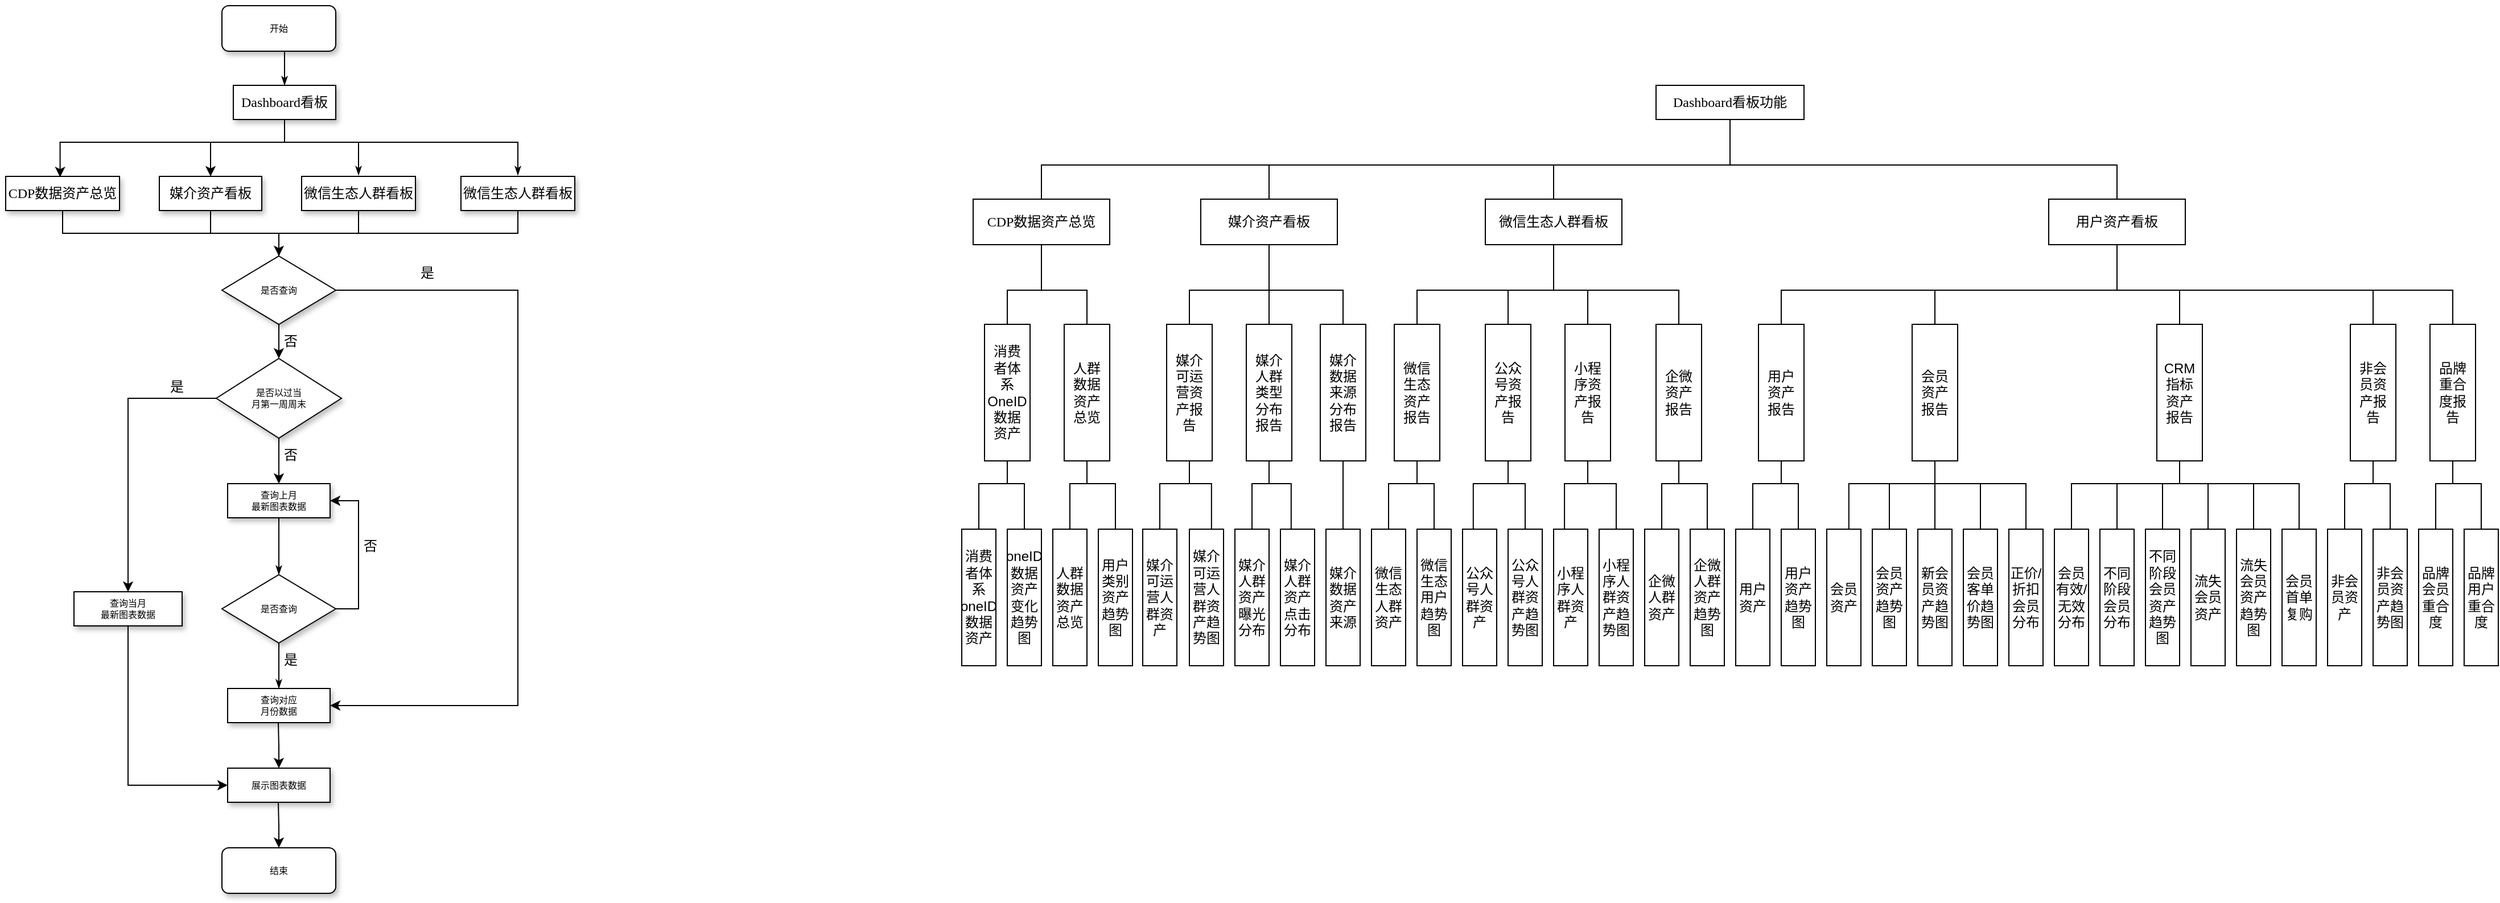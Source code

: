<mxfile version="20.5.2" type="github">
  <diagram name="Page-1" id="edf60f1a-56cd-e834-aa8a-f176f3a09ee4">
    <mxGraphModel dx="679" dy="352" grid="1" gridSize="10" guides="1" tooltips="1" connect="1" arrows="1" fold="1" page="1" pageScale="1" pageWidth="1100" pageHeight="850" background="none" math="0" shadow="0">
      <root>
        <mxCell id="0" />
        <mxCell id="1" parent="0" />
        <mxCell id="60e70716793133e9-31" style="edgeStyle=orthogonalEdgeStyle;rounded=0;html=1;labelBackgroundColor=none;startSize=5;endArrow=classicThin;endFill=1;endSize=5;jettySize=auto;orthogonalLoop=1;strokeWidth=1;fontFamily=Verdana;fontSize=8;exitX=0.5;exitY=1;exitDx=0;exitDy=0;startArrow=none;" parent="1" source="OoWEpa3Trh9tH26HNslA-6" target="60e70716793133e9-5" edge="1">
          <mxGeometry relative="1" as="geometry">
            <mxPoint x="460" y="180" as="sourcePoint" />
          </mxGeometry>
        </mxCell>
        <mxCell id="60e70716793133e9-4" value="&lt;font style=&quot;font-family: Helvetica; font-size: 12px;&quot;&gt;&lt;span style=&quot;font-family: Calibri; text-align: justify; background-color: initial;&quot;&gt;D&lt;/span&gt;&lt;span style=&quot;text-align: justify; background-color: initial; font-family: 宋体;&quot;&gt;&lt;font face=&quot;Calibri&quot;&gt;ash&lt;/font&gt;&lt;/span&gt;&lt;span style=&quot;font-family: Calibri; text-align: justify; background-color: initial;&quot;&gt;board&lt;/span&gt;&lt;/font&gt;&lt;span style=&quot;font-size: 12px; background-color: initial; font-family: Calibri; text-align: justify;&quot;&gt;看板&lt;/span&gt;" style="rounded=0;whiteSpace=wrap;html=1;shadow=1;labelBackgroundColor=none;strokeWidth=1;fontFamily=Verdana;fontSize=8;align=center;" parent="1" vertex="1">
          <mxGeometry x="510" y="90" width="90" height="30" as="geometry" />
        </mxCell>
        <mxCell id="60e70716793133e9-5" value="是否查询" style="rhombus;whiteSpace=wrap;html=1;rounded=0;shadow=1;labelBackgroundColor=none;strokeWidth=1;fontFamily=Verdana;fontSize=8;align=center;" parent="1" vertex="1">
          <mxGeometry x="500" y="240" width="100" height="60" as="geometry" />
        </mxCell>
        <mxCell id="60e70716793133e9-38" style="edgeStyle=orthogonalEdgeStyle;rounded=0;html=1;labelBackgroundColor=none;startSize=5;endArrow=classicThin;endFill=1;endSize=5;jettySize=auto;orthogonalLoop=1;strokeWidth=1;fontFamily=Verdana;fontSize=8" parent="1" edge="1">
          <mxGeometry relative="1" as="geometry">
            <mxPoint x="550" y="470" as="sourcePoint" />
            <mxPoint x="550" y="520" as="targetPoint" />
          </mxGeometry>
        </mxCell>
        <mxCell id="60e70716793133e9-41" style="edgeStyle=orthogonalEdgeStyle;rounded=0;html=1;labelBackgroundColor=none;startSize=5;endArrow=classicThin;endFill=1;endSize=5;jettySize=auto;orthogonalLoop=1;strokeWidth=1;fontFamily=Verdana;fontSize=8" parent="1" target="60e70716793133e9-13" edge="1">
          <mxGeometry relative="1" as="geometry">
            <mxPoint x="550" y="560" as="sourcePoint" />
            <Array as="points">
              <mxPoint x="550" y="550" />
            </Array>
          </mxGeometry>
        </mxCell>
        <mxCell id="60e70716793133e9-12" value="查询当月&lt;br&gt;最新图表数据" style="whiteSpace=wrap;html=1;rounded=0;shadow=1;labelBackgroundColor=none;strokeWidth=1;fontFamily=Verdana;fontSize=8;align=center;spacing=6;" parent="1" vertex="1">
          <mxGeometry x="370" y="535" width="95" height="30" as="geometry" />
        </mxCell>
        <mxCell id="60e70716793133e9-13" value="查询对应&lt;br&gt;月份数据" style="whiteSpace=wrap;html=1;rounded=0;shadow=1;labelBackgroundColor=none;strokeWidth=1;fontFamily=Verdana;fontSize=8;align=center;" parent="1" vertex="1">
          <mxGeometry x="505" y="620" width="90" height="30" as="geometry" />
        </mxCell>
        <mxCell id="60e70716793133e9-51" value="Yes" style="edgeStyle=orthogonalEdgeStyle;rounded=0;html=1;labelBackgroundColor=none;startSize=5;endArrow=classicThin;endFill=1;endSize=5;jettySize=auto;orthogonalLoop=1;strokeWidth=1;fontFamily=Verdana;fontSize=8" parent="1" edge="1">
          <mxGeometry x="-0.692" y="-20" relative="1" as="geometry">
            <Array as="points">
              <mxPoint x="260" y="1070.0" />
              <mxPoint x="260" y="870" />
            </Array>
            <mxPoint as="offset" />
            <mxPoint x="290" y="870" as="targetPoint" />
          </mxGeometry>
        </mxCell>
        <mxCell id="OoWEpa3Trh9tH26HNslA-2" value="开始" style="rounded=1;whiteSpace=wrap;html=1;shadow=1;labelBackgroundColor=none;strokeWidth=1;fontFamily=Verdana;fontSize=8;align=center;" parent="1" vertex="1">
          <mxGeometry x="500" y="20" width="100" height="40" as="geometry" />
        </mxCell>
        <mxCell id="OoWEpa3Trh9tH26HNslA-3" style="edgeStyle=orthogonalEdgeStyle;rounded=0;html=1;labelBackgroundColor=none;startSize=5;endArrow=classicThin;endFill=1;endSize=5;jettySize=auto;orthogonalLoop=1;strokeWidth=1;fontFamily=Verdana;fontSize=8;exitX=0.5;exitY=1;exitDx=0;exitDy=0;entryX=0.5;entryY=0;entryDx=0;entryDy=0;" parent="1" target="60e70716793133e9-4" edge="1">
          <mxGeometry relative="1" as="geometry">
            <mxPoint x="549.5" y="60" as="sourcePoint" />
            <mxPoint x="549.5" y="90" as="targetPoint" />
          </mxGeometry>
        </mxCell>
        <mxCell id="OoWEpa3Trh9tH26HNslA-5" value="&lt;span style=&quot;font-family: Calibri; font-size: 12px; text-align: justify;&quot;&gt;CDP数据资产总览&lt;/span&gt;" style="rounded=0;whiteSpace=wrap;html=1;shadow=1;labelBackgroundColor=none;strokeWidth=1;fontFamily=Verdana;fontSize=8;align=center;" parent="1" vertex="1">
          <mxGeometry x="310" y="170" width="100" height="30" as="geometry" />
        </mxCell>
        <mxCell id="OoWEpa3Trh9tH26HNslA-7" value="&lt;span style=&quot;font-family: Calibri; font-size: 12px; text-align: justify;&quot;&gt;微信生态人群看板&lt;/span&gt;" style="rounded=0;whiteSpace=wrap;html=1;shadow=1;labelBackgroundColor=none;strokeWidth=1;fontFamily=Verdana;fontSize=8;align=center;" parent="1" vertex="1">
          <mxGeometry x="570" y="170" width="100" height="30" as="geometry" />
        </mxCell>
        <mxCell id="OoWEpa3Trh9tH26HNslA-9" style="edgeStyle=elbowEdgeStyle;rounded=0;html=1;labelBackgroundColor=none;startSize=5;endArrow=classicThin;endFill=1;endSize=5;jettySize=auto;orthogonalLoop=1;strokeWidth=1;fontFamily=Verdana;fontSize=8;exitX=0.5;exitY=1;exitDx=0;exitDy=0;startArrow=none;entryX=0.5;entryY=0;entryDx=0;entryDy=0;elbow=vertical;" parent="1" target="60e70716793133e9-5" edge="1" source="OoWEpa3Trh9tH26HNslA-5">
          <mxGeometry relative="1" as="geometry">
            <mxPoint x="424.5" y="200" as="sourcePoint" />
            <mxPoint x="424.5" y="220" as="targetPoint" />
          </mxGeometry>
        </mxCell>
        <mxCell id="OoWEpa3Trh9tH26HNslA-11" style="edgeStyle=elbowEdgeStyle;rounded=0;html=1;labelBackgroundColor=none;startSize=5;endArrow=classicThin;endFill=1;endSize=5;jettySize=auto;orthogonalLoop=1;strokeWidth=1;fontFamily=Verdana;fontSize=8;exitX=0.5;exitY=1;exitDx=0;exitDy=0;startArrow=none;elbow=vertical;" parent="1" edge="1" source="OoWEpa3Trh9tH26HNslA-7">
          <mxGeometry relative="1" as="geometry">
            <mxPoint x="677.25" y="200" as="sourcePoint" />
            <mxPoint x="550" y="240" as="targetPoint" />
          </mxGeometry>
        </mxCell>
        <mxCell id="OoWEpa3Trh9tH26HNslA-12" value="" style="edgeStyle=orthogonalEdgeStyle;rounded=0;html=1;labelBackgroundColor=none;startSize=5;endArrow=none;endFill=1;endSize=5;jettySize=auto;orthogonalLoop=1;strokeWidth=1;fontFamily=Verdana;fontSize=8;exitX=0.5;exitY=1;exitDx=0;exitDy=0;startArrow=none;" parent="1" source="OoWEpa3Trh9tH26HNslA-6" edge="1">
          <mxGeometry relative="1" as="geometry">
            <mxPoint x="500" y="160" as="sourcePoint" />
            <mxPoint x="500" y="180" as="targetPoint" />
          </mxGeometry>
        </mxCell>
        <mxCell id="OoWEpa3Trh9tH26HNslA-6" value="&lt;span style=&quot;font-family: Calibri; font-size: 12px; text-align: justify;&quot;&gt;媒介资产看板&lt;/span&gt;" style="rounded=0;whiteSpace=wrap;html=1;shadow=1;labelBackgroundColor=none;strokeWidth=1;fontFamily=Verdana;fontSize=8;align=center;" parent="1" vertex="1">
          <mxGeometry x="445" y="170" width="90" height="30" as="geometry" />
        </mxCell>
        <mxCell id="OoWEpa3Trh9tH26HNslA-14" value="" style="edgeStyle=elbowEdgeStyle;rounded=0;html=1;labelBackgroundColor=none;startSize=5;endArrow=classicThin;endFill=1;endSize=5;jettySize=auto;orthogonalLoop=1;strokeWidth=1;fontFamily=Verdana;fontSize=8;exitX=0.5;exitY=1;exitDx=0;exitDy=0;elbow=vertical;" parent="1" source="60e70716793133e9-4" edge="1">
          <mxGeometry x="-0.667" y="10" relative="1" as="geometry">
            <mxPoint as="offset" />
            <mxPoint x="560" y="169" as="sourcePoint" />
            <mxPoint x="620" y="169" as="targetPoint" />
            <Array as="points">
              <mxPoint x="570" y="140" />
            </Array>
          </mxGeometry>
        </mxCell>
        <mxCell id="OoWEpa3Trh9tH26HNslA-18" value="否" style="text;html=1;align=center;verticalAlign=middle;resizable=0;points=[];autosize=1;strokeColor=none;fillColor=none;" parent="1" vertex="1">
          <mxGeometry x="540" y="300" width="40" height="30" as="geometry" />
        </mxCell>
        <mxCell id="OoWEpa3Trh9tH26HNslA-19" value="是否查询" style="rhombus;whiteSpace=wrap;html=1;rounded=0;shadow=1;labelBackgroundColor=none;strokeWidth=1;fontFamily=Verdana;fontSize=8;align=center;" parent="1" vertex="1">
          <mxGeometry x="500" y="520" width="100" height="60" as="geometry" />
        </mxCell>
        <mxCell id="OoWEpa3Trh9tH26HNslA-26" value="" style="edgeStyle=orthogonalEdgeStyle;rounded=0;orthogonalLoop=1;jettySize=auto;html=1;entryX=0.5;entryY=0;entryDx=0;entryDy=0;" parent="1" source="OoWEpa3Trh9tH26HNslA-24" target="CmyRqw-2zFbsB-W_aQww-112" edge="1">
          <mxGeometry relative="1" as="geometry">
            <mxPoint x="550" y="430" as="targetPoint" />
          </mxGeometry>
        </mxCell>
        <mxCell id="OoWEpa3Trh9tH26HNslA-24" value="是否以过当&lt;br&gt;月第一周周末" style="rhombus;whiteSpace=wrap;html=1;rounded=0;shadow=1;labelBackgroundColor=none;strokeWidth=1;fontFamily=Verdana;fontSize=8;align=center;" parent="1" vertex="1">
          <mxGeometry x="495" y="330" width="110" height="70" as="geometry" />
        </mxCell>
        <mxCell id="OoWEpa3Trh9tH26HNslA-28" value="" style="endArrow=classic;html=1;rounded=0;edgeStyle=elbowEdgeStyle;elbow=horizontal;exitX=0.5;exitY=1;exitDx=0;exitDy=0;entryX=0.5;entryY=0;entryDx=0;entryDy=0;" parent="1" source="60e70716793133e9-5" target="OoWEpa3Trh9tH26HNslA-24" edge="1">
          <mxGeometry width="50" height="50" relative="1" as="geometry">
            <mxPoint x="750" y="470" as="sourcePoint" />
            <mxPoint x="800" y="330" as="targetPoint" />
            <Array as="points">
              <mxPoint x="550" y="330" />
            </Array>
          </mxGeometry>
        </mxCell>
        <mxCell id="OoWEpa3Trh9tH26HNslA-29" value="否" style="text;html=1;align=center;verticalAlign=middle;resizable=0;points=[];autosize=1;strokeColor=none;fillColor=none;" parent="1" vertex="1">
          <mxGeometry x="540" y="400" width="40" height="30" as="geometry" />
        </mxCell>
        <mxCell id="OoWEpa3Trh9tH26HNslA-30" value="" style="edgeStyle=elbowEdgeStyle;rounded=0;orthogonalLoop=1;jettySize=auto;html=1;exitX=0;exitY=0.5;exitDx=0;exitDy=0;entryX=0.5;entryY=0;entryDx=0;entryDy=0;elbow=vertical;" parent="1" target="60e70716793133e9-12" edge="1" source="OoWEpa3Trh9tH26HNslA-24">
          <mxGeometry relative="1" as="geometry">
            <mxPoint x="500" y="359.5" as="sourcePoint" />
            <mxPoint x="440" y="359.5" as="targetPoint" />
            <Array as="points">
              <mxPoint x="460" y="365" />
            </Array>
          </mxGeometry>
        </mxCell>
        <mxCell id="OoWEpa3Trh9tH26HNslA-31" value="是" style="text;html=1;align=center;verticalAlign=middle;resizable=0;points=[];autosize=1;strokeColor=none;fillColor=none;" parent="1" vertex="1">
          <mxGeometry x="660" y="240" width="40" height="30" as="geometry" />
        </mxCell>
        <mxCell id="OoWEpa3Trh9tH26HNslA-32" value="是" style="text;html=1;align=center;verticalAlign=middle;resizable=0;points=[];autosize=1;strokeColor=none;fillColor=none;" parent="1" vertex="1">
          <mxGeometry x="540" y="580" width="40" height="30" as="geometry" />
        </mxCell>
        <mxCell id="OoWEpa3Trh9tH26HNslA-38" value="" style="edgeStyle=orthogonalEdgeStyle;rounded=0;orthogonalLoop=1;jettySize=auto;html=1;exitX=1;exitY=0.5;exitDx=0;exitDy=0;entryX=1;entryY=0.5;entryDx=0;entryDy=0;" parent="1" source="OoWEpa3Trh9tH26HNslA-19" target="CmyRqw-2zFbsB-W_aQww-112" edge="1">
          <mxGeometry relative="1" as="geometry">
            <mxPoint x="620" y="510" as="sourcePoint" />
            <mxPoint x="700" y="620" as="targetPoint" />
          </mxGeometry>
        </mxCell>
        <mxCell id="OoWEpa3Trh9tH26HNslA-39" value="否" style="text;html=1;align=center;verticalAlign=middle;resizable=0;points=[];autosize=1;strokeColor=none;fillColor=none;" parent="1" vertex="1">
          <mxGeometry x="610" y="480" width="40" height="30" as="geometry" />
        </mxCell>
        <mxCell id="OoWEpa3Trh9tH26HNslA-41" value="是" style="text;html=1;align=center;verticalAlign=middle;resizable=0;points=[];autosize=1;strokeColor=none;fillColor=none;" parent="1" vertex="1">
          <mxGeometry x="440" y="340" width="40" height="30" as="geometry" />
        </mxCell>
        <mxCell id="OoWEpa3Trh9tH26HNslA-44" value="展示图表数据" style="rounded=0;whiteSpace=wrap;html=1;shadow=1;labelBackgroundColor=none;strokeWidth=1;fontFamily=Verdana;fontSize=8;align=center;" parent="1" vertex="1">
          <mxGeometry x="505" y="690" width="90" height="30" as="geometry" />
        </mxCell>
        <mxCell id="OoWEpa3Trh9tH26HNslA-45" value="" style="edgeStyle=orthogonalEdgeStyle;rounded=0;orthogonalLoop=1;jettySize=auto;html=1;entryX=0;entryY=0.5;entryDx=0;entryDy=0;" parent="1" target="OoWEpa3Trh9tH26HNslA-44" edge="1">
          <mxGeometry relative="1" as="geometry">
            <mxPoint x="417.5" y="565" as="sourcePoint" />
            <mxPoint x="417" y="740.5" as="targetPoint" />
            <Array as="points">
              <mxPoint x="418" y="705" />
            </Array>
          </mxGeometry>
        </mxCell>
        <mxCell id="OoWEpa3Trh9tH26HNslA-46" value="" style="edgeStyle=orthogonalEdgeStyle;rounded=0;orthogonalLoop=1;jettySize=auto;html=1;entryX=0.5;entryY=0;entryDx=0;entryDy=0;" parent="1" target="OoWEpa3Trh9tH26HNslA-44" edge="1">
          <mxGeometry relative="1" as="geometry">
            <mxPoint x="549.5" y="650" as="sourcePoint" />
            <mxPoint x="550" y="795" as="targetPoint" />
            <Array as="points" />
          </mxGeometry>
        </mxCell>
        <mxCell id="OoWEpa3Trh9tH26HNslA-47" value="" style="edgeStyle=elbowEdgeStyle;rounded=0;orthogonalLoop=1;jettySize=auto;html=1;exitX=1;exitY=0.5;exitDx=0;exitDy=0;entryX=1;entryY=0.5;entryDx=0;entryDy=0;" parent="1" source="60e70716793133e9-5" edge="1" target="60e70716793133e9-13">
          <mxGeometry relative="1" as="geometry">
            <mxPoint x="755" y="285" as="sourcePoint" />
            <mxPoint x="600" y="780" as="targetPoint" />
            <Array as="points">
              <mxPoint x="760" y="460" />
            </Array>
          </mxGeometry>
        </mxCell>
        <mxCell id="OoWEpa3Trh9tH26HNslA-48" value="结束" style="rounded=1;whiteSpace=wrap;html=1;shadow=1;labelBackgroundColor=none;strokeWidth=1;fontFamily=Verdana;fontSize=8;align=center;" parent="1" vertex="1">
          <mxGeometry x="500" y="760" width="100" height="40" as="geometry" />
        </mxCell>
        <mxCell id="OoWEpa3Trh9tH26HNslA-49" value="" style="edgeStyle=orthogonalEdgeStyle;rounded=0;orthogonalLoop=1;jettySize=auto;html=1;entryX=0.5;entryY=0;entryDx=0;entryDy=0;" parent="1" target="OoWEpa3Trh9tH26HNslA-48" edge="1">
          <mxGeometry relative="1" as="geometry">
            <mxPoint x="549.5" y="720" as="sourcePoint" />
            <mxPoint x="550" y="865" as="targetPoint" />
            <Array as="points" />
          </mxGeometry>
        </mxCell>
        <mxCell id="CmyRqw-2zFbsB-W_aQww-1" value="&lt;font style=&quot;font-size: 12px;&quot;&gt;&lt;span style=&quot;font-family: Calibri; text-align: justify; background-color: initial;&quot;&gt;D&lt;/span&gt;&lt;span style=&quot;text-align: justify; background-color: initial; font-family: 宋体;&quot;&gt;&lt;font style=&quot;font-size: 12px;&quot; face=&quot;Calibri&quot;&gt;ash&lt;/font&gt;&lt;/span&gt;&lt;span style=&quot;font-family: Calibri; text-align: justify; background-color: initial;&quot;&gt;board&lt;/span&gt;&lt;/font&gt;&lt;span style=&quot;font-family: Calibri; text-align: justify; background-color: initial;&quot;&gt;&lt;font style=&quot;font-size: 12px;&quot;&gt;看板&lt;/font&gt;&lt;/span&gt;功能" style="rounded=0;whiteSpace=wrap;html=1;" vertex="1" parent="1">
          <mxGeometry x="1760" y="90" width="130" height="30" as="geometry" />
        </mxCell>
        <mxCell id="CmyRqw-2zFbsB-W_aQww-2" value="&lt;div style=&quot;text-align: justify;&quot;&gt;&lt;span style=&quot;background-color: initial;&quot;&gt;&lt;font face=&quot;Calibri&quot;&gt;媒介资产看板&lt;/font&gt;&lt;/span&gt;&lt;/div&gt;" style="rounded=0;whiteSpace=wrap;html=1;" vertex="1" parent="1">
          <mxGeometry x="1360" y="190" width="120" height="40" as="geometry" />
        </mxCell>
        <mxCell id="CmyRqw-2zFbsB-W_aQww-3" value="消费&lt;br&gt;者体&lt;br&gt;系OneID数据&lt;br&gt;资产" style="rounded=0;whiteSpace=wrap;html=1;" vertex="1" parent="1">
          <mxGeometry x="1170" y="300" width="40" height="120" as="geometry" />
        </mxCell>
        <mxCell id="CmyRqw-2zFbsB-W_aQww-4" value="人群&lt;br&gt;数据&lt;br&gt;资产&lt;br&gt;总览" style="rounded=0;whiteSpace=wrap;html=1;" vertex="1" parent="1">
          <mxGeometry x="1240" y="300" width="40" height="120" as="geometry" />
        </mxCell>
        <mxCell id="CmyRqw-2zFbsB-W_aQww-5" value="媒介&lt;br&gt;数据&lt;br&gt;来源&lt;br&gt;分布&lt;br&gt;报告" style="rounded=0;whiteSpace=wrap;html=1;" vertex="1" parent="1">
          <mxGeometry x="1465" y="300" width="40" height="120" as="geometry" />
        </mxCell>
        <mxCell id="CmyRqw-2zFbsB-W_aQww-6" value="公众&lt;br&gt;号资&lt;br&gt;产报&lt;br&gt;告" style="rounded=0;whiteSpace=wrap;html=1;" vertex="1" parent="1">
          <mxGeometry x="1610" y="300" width="40" height="120" as="geometry" />
        </mxCell>
        <mxCell id="CmyRqw-2zFbsB-W_aQww-7" value="媒介&lt;br&gt;可运&lt;br&gt;营资&lt;br&gt;产报&lt;br&gt;告" style="rounded=0;whiteSpace=wrap;html=1;" vertex="1" parent="1">
          <mxGeometry x="1330" y="300" width="40" height="120" as="geometry" />
        </mxCell>
        <mxCell id="CmyRqw-2zFbsB-W_aQww-8" value="微信&lt;br&gt;生态&lt;br&gt;资产&lt;br&gt;报告" style="rounded=0;whiteSpace=wrap;html=1;" vertex="1" parent="1">
          <mxGeometry x="1530" y="300" width="40" height="120" as="geometry" />
        </mxCell>
        <mxCell id="CmyRqw-2zFbsB-W_aQww-9" value="消费者体系oneID数据资产" style="rounded=0;whiteSpace=wrap;html=1;" vertex="1" parent="1">
          <mxGeometry x="1150" y="480" width="30" height="120" as="geometry" />
        </mxCell>
        <mxCell id="CmyRqw-2zFbsB-W_aQww-10" value="oneID数据资产变化趋势图" style="rounded=0;whiteSpace=wrap;html=1;" vertex="1" parent="1">
          <mxGeometry x="1190" y="480" width="30" height="120" as="geometry" />
        </mxCell>
        <mxCell id="CmyRqw-2zFbsB-W_aQww-11" value="人群数据资产总览" style="rounded=0;whiteSpace=wrap;html=1;" vertex="1" parent="1">
          <mxGeometry x="1230" y="480" width="30" height="120" as="geometry" />
        </mxCell>
        <mxCell id="CmyRqw-2zFbsB-W_aQww-12" value="用户类别资产趋势图" style="rounded=0;whiteSpace=wrap;html=1;" vertex="1" parent="1">
          <mxGeometry x="1270" y="480" width="30" height="120" as="geometry" />
        </mxCell>
        <mxCell id="CmyRqw-2zFbsB-W_aQww-13" value="媒介可运营人群资产" style="rounded=0;whiteSpace=wrap;html=1;" vertex="1" parent="1">
          <mxGeometry x="1309" y="480" width="30" height="120" as="geometry" />
        </mxCell>
        <mxCell id="CmyRqw-2zFbsB-W_aQww-14" value="媒介可运营人群资产趋势图" style="rounded=0;whiteSpace=wrap;html=1;" vertex="1" parent="1">
          <mxGeometry x="1350" y="480" width="30" height="120" as="geometry" />
        </mxCell>
        <mxCell id="CmyRqw-2zFbsB-W_aQww-15" value="媒介人群资产曝光分布" style="rounded=0;whiteSpace=wrap;html=1;" vertex="1" parent="1">
          <mxGeometry x="1390" y="480" width="30" height="120" as="geometry" />
        </mxCell>
        <mxCell id="CmyRqw-2zFbsB-W_aQww-16" value="媒介人群资产点击分布" style="rounded=0;whiteSpace=wrap;html=1;" vertex="1" parent="1">
          <mxGeometry x="1430" y="480" width="30" height="120" as="geometry" />
        </mxCell>
        <mxCell id="CmyRqw-2zFbsB-W_aQww-17" value="媒介数据资产来源" style="rounded=0;whiteSpace=wrap;html=1;" vertex="1" parent="1">
          <mxGeometry x="1470" y="480" width="30" height="120" as="geometry" />
        </mxCell>
        <mxCell id="CmyRqw-2zFbsB-W_aQww-18" value="微信生态人群资产" style="rounded=0;whiteSpace=wrap;html=1;" vertex="1" parent="1">
          <mxGeometry x="1510" y="480" width="30" height="120" as="geometry" />
        </mxCell>
        <mxCell id="CmyRqw-2zFbsB-W_aQww-19" value="微信生态用户趋势图" style="rounded=0;whiteSpace=wrap;html=1;" vertex="1" parent="1">
          <mxGeometry x="1550" y="480" width="30" height="120" as="geometry" />
        </mxCell>
        <mxCell id="CmyRqw-2zFbsB-W_aQww-20" value="公众号人群资产" style="rounded=0;whiteSpace=wrap;html=1;" vertex="1" parent="1">
          <mxGeometry x="1590" y="480" width="30" height="120" as="geometry" />
        </mxCell>
        <mxCell id="CmyRqw-2zFbsB-W_aQww-21" value="公众号人群资产趋势图" style="rounded=0;whiteSpace=wrap;html=1;" vertex="1" parent="1">
          <mxGeometry x="1630" y="480" width="30" height="120" as="geometry" />
        </mxCell>
        <mxCell id="CmyRqw-2zFbsB-W_aQww-22" value="小程序人群资产" style="rounded=0;whiteSpace=wrap;html=1;" vertex="1" parent="1">
          <mxGeometry x="1670" y="480" width="30" height="120" as="geometry" />
        </mxCell>
        <mxCell id="CmyRqw-2zFbsB-W_aQww-23" value="小程序人群资产趋势图" style="rounded=0;whiteSpace=wrap;html=1;" vertex="1" parent="1">
          <mxGeometry x="1710" y="480" width="30" height="120" as="geometry" />
        </mxCell>
        <mxCell id="CmyRqw-2zFbsB-W_aQww-24" value="企微人群资产" style="rounded=0;whiteSpace=wrap;html=1;" vertex="1" parent="1">
          <mxGeometry x="1750" y="480" width="30" height="120" as="geometry" />
        </mxCell>
        <mxCell id="CmyRqw-2zFbsB-W_aQww-25" value="" style="endArrow=none;html=1;rounded=0;fontFamily=Helvetica;fontSize=12;exitX=0.5;exitY=0;exitDx=0;exitDy=0;" edge="1" parent="1" source="CmyRqw-2zFbsB-W_aQww-4">
          <mxGeometry width="50" height="50" relative="1" as="geometry">
            <mxPoint x="1430" y="370" as="sourcePoint" />
            <mxPoint x="1190" y="270" as="targetPoint" />
            <Array as="points">
              <mxPoint x="1260" y="270" />
            </Array>
          </mxGeometry>
        </mxCell>
        <mxCell id="CmyRqw-2zFbsB-W_aQww-26" value="" style="endArrow=none;html=1;rounded=0;fontFamily=Helvetica;fontSize=12;entryX=0.5;entryY=1;entryDx=0;entryDy=0;exitX=0.5;exitY=0;exitDx=0;exitDy=0;" edge="1" parent="1" source="CmyRqw-2zFbsB-W_aQww-3" target="CmyRqw-2zFbsB-W_aQww-45">
          <mxGeometry width="50" height="50" relative="1" as="geometry">
            <mxPoint x="1220" y="310" as="sourcePoint" />
            <mxPoint x="1130" y="250" as="targetPoint" />
            <Array as="points">
              <mxPoint x="1190" y="270" />
              <mxPoint x="1220" y="270" />
            </Array>
          </mxGeometry>
        </mxCell>
        <mxCell id="CmyRqw-2zFbsB-W_aQww-27" value="" style="endArrow=none;html=1;rounded=0;fontFamily=Helvetica;fontSize=12;entryX=0.5;entryY=1;entryDx=0;entryDy=0;exitX=0.5;exitY=0;exitDx=0;exitDy=0;" edge="1" parent="1" source="CmyRqw-2zFbsB-W_aQww-7" target="CmyRqw-2zFbsB-W_aQww-2">
          <mxGeometry width="50" height="50" relative="1" as="geometry">
            <mxPoint x="1010" y="320" as="sourcePoint" />
            <mxPoint x="930" y="270" as="targetPoint" />
            <Array as="points">
              <mxPoint x="1350" y="270" />
              <mxPoint x="1420" y="270" />
            </Array>
          </mxGeometry>
        </mxCell>
        <mxCell id="CmyRqw-2zFbsB-W_aQww-28" value="" style="endArrow=none;html=1;rounded=0;fontFamily=Helvetica;fontSize=12;exitX=0.5;exitY=1;exitDx=0;exitDy=0;entryX=0.5;entryY=0;entryDx=0;entryDy=0;" edge="1" parent="1" source="CmyRqw-2zFbsB-W_aQww-2" target="CmyRqw-2zFbsB-W_aQww-5">
          <mxGeometry width="50" height="50" relative="1" as="geometry">
            <mxPoint x="1020" y="330" as="sourcePoint" />
            <mxPoint x="910" y="250" as="targetPoint" />
            <Array as="points">
              <mxPoint x="1420" y="270" />
              <mxPoint x="1485" y="270" />
            </Array>
          </mxGeometry>
        </mxCell>
        <mxCell id="CmyRqw-2zFbsB-W_aQww-29" value="" style="endArrow=none;html=1;rounded=0;fontFamily=Helvetica;fontSize=12;entryX=0.5;entryY=1;entryDx=0;entryDy=0;exitX=0.5;exitY=0;exitDx=0;exitDy=0;" edge="1" parent="1" source="CmyRqw-2zFbsB-W_aQww-8" target="CmyRqw-2zFbsB-W_aQww-46">
          <mxGeometry width="50" height="50" relative="1" as="geometry">
            <mxPoint x="970" y="340" as="sourcePoint" />
            <mxPoint x="1550" y="250" as="targetPoint" />
            <Array as="points">
              <mxPoint x="1550" y="270" />
              <mxPoint x="1670" y="270" />
            </Array>
          </mxGeometry>
        </mxCell>
        <mxCell id="CmyRqw-2zFbsB-W_aQww-30" value="" style="endArrow=none;html=1;rounded=0;fontFamily=Helvetica;fontSize=12;entryX=0.5;entryY=1;entryDx=0;entryDy=0;exitX=0.5;exitY=0;exitDx=0;exitDy=0;" edge="1" parent="1" source="CmyRqw-2zFbsB-W_aQww-6" target="CmyRqw-2zFbsB-W_aQww-46">
          <mxGeometry width="50" height="50" relative="1" as="geometry">
            <mxPoint x="980" y="350" as="sourcePoint" />
            <mxPoint x="1550" y="250" as="targetPoint" />
            <Array as="points">
              <mxPoint x="1630" y="270" />
              <mxPoint x="1670" y="270" />
            </Array>
          </mxGeometry>
        </mxCell>
        <mxCell id="CmyRqw-2zFbsB-W_aQww-31" value="" style="endArrow=none;html=1;rounded=0;fontFamily=Helvetica;fontSize=12;entryX=0.5;entryY=1;entryDx=0;entryDy=0;exitX=0.5;exitY=0;exitDx=0;exitDy=0;" edge="1" parent="1" source="CmyRqw-2zFbsB-W_aQww-9" target="CmyRqw-2zFbsB-W_aQww-3">
          <mxGeometry width="50" height="50" relative="1" as="geometry">
            <mxPoint x="1330" y="360" as="sourcePoint" />
            <mxPoint x="1250" y="310" as="targetPoint" />
            <Array as="points">
              <mxPoint x="1165" y="440" />
              <mxPoint x="1190" y="440" />
            </Array>
          </mxGeometry>
        </mxCell>
        <mxCell id="CmyRqw-2zFbsB-W_aQww-32" value="" style="endArrow=none;html=1;rounded=0;fontFamily=Helvetica;fontSize=12;entryX=0.5;entryY=1;entryDx=0;entryDy=0;exitX=0.5;exitY=0;exitDx=0;exitDy=0;" edge="1" parent="1" source="CmyRqw-2zFbsB-W_aQww-11" target="CmyRqw-2zFbsB-W_aQww-4">
          <mxGeometry width="50" height="50" relative="1" as="geometry">
            <mxPoint x="1140" y="480" as="sourcePoint" />
            <mxPoint x="1480" y="470" as="targetPoint" />
            <Array as="points">
              <mxPoint x="1245" y="440" />
              <mxPoint x="1260" y="440" />
            </Array>
          </mxGeometry>
        </mxCell>
        <mxCell id="CmyRqw-2zFbsB-W_aQww-33" value="" style="endArrow=none;html=1;rounded=0;fontFamily=Helvetica;fontSize=12;entryX=0.5;entryY=1;entryDx=0;entryDy=0;exitX=0.5;exitY=0;exitDx=0;exitDy=0;" edge="1" parent="1" source="CmyRqw-2zFbsB-W_aQww-13" target="CmyRqw-2zFbsB-W_aQww-7">
          <mxGeometry width="50" height="50" relative="1" as="geometry">
            <mxPoint x="1290" y="480" as="sourcePoint" />
            <mxPoint x="1360" y="420" as="targetPoint" />
            <Array as="points">
              <mxPoint x="1324" y="440" />
              <mxPoint x="1350" y="440" />
            </Array>
          </mxGeometry>
        </mxCell>
        <mxCell id="CmyRqw-2zFbsB-W_aQww-34" value="" style="endArrow=none;html=1;rounded=0;fontFamily=Helvetica;fontSize=12;edgeStyle=elbowEdgeStyle;elbow=vertical;entryX=0.5;entryY=1;entryDx=0;entryDy=0;exitX=0.5;exitY=0;exitDx=0;exitDy=0;" edge="1" parent="1" source="CmyRqw-2zFbsB-W_aQww-10" target="CmyRqw-2zFbsB-W_aQww-3">
          <mxGeometry width="50" height="50" relative="1" as="geometry">
            <mxPoint x="1169.41" y="480" as="sourcePoint" />
            <mxPoint x="1169.41" y="420" as="targetPoint" />
            <Array as="points">
              <mxPoint x="1190" y="440" />
              <mxPoint x="1130" y="440" />
            </Array>
          </mxGeometry>
        </mxCell>
        <mxCell id="CmyRqw-2zFbsB-W_aQww-35" value="" style="endArrow=none;html=1;rounded=0;fontFamily=Helvetica;fontSize=12;edgeStyle=elbowEdgeStyle;elbow=vertical;entryX=0.5;entryY=1;entryDx=0;entryDy=0;exitX=0.5;exitY=0;exitDx=0;exitDy=0;" edge="1" parent="1" source="CmyRqw-2zFbsB-W_aQww-12" target="CmyRqw-2zFbsB-W_aQww-4">
          <mxGeometry width="50" height="50" relative="1" as="geometry">
            <mxPoint x="1289.41" y="480" as="sourcePoint" />
            <mxPoint x="1289.41" y="420" as="targetPoint" />
            <Array as="points">
              <mxPoint x="1285" y="440" />
            </Array>
          </mxGeometry>
        </mxCell>
        <mxCell id="CmyRqw-2zFbsB-W_aQww-36" value="" style="endArrow=none;html=1;rounded=0;fontFamily=Helvetica;fontSize=12;edgeStyle=elbowEdgeStyle;elbow=vertical;entryX=0.5;entryY=1;entryDx=0;entryDy=0;" edge="1" parent="1" target="CmyRqw-2zFbsB-W_aQww-7">
          <mxGeometry width="50" height="50" relative="1" as="geometry">
            <mxPoint x="1369.41" y="480" as="sourcePoint" />
            <mxPoint x="1360" y="420" as="targetPoint" />
            <Array as="points">
              <mxPoint x="1370" y="440" />
            </Array>
          </mxGeometry>
        </mxCell>
        <mxCell id="CmyRqw-2zFbsB-W_aQww-37" value="" style="endArrow=none;html=1;rounded=0;fontFamily=Helvetica;fontSize=12;edgeStyle=elbowEdgeStyle;elbow=vertical;entryX=0.5;entryY=1;entryDx=0;entryDy=0;exitX=0.5;exitY=0;exitDx=0;exitDy=0;" edge="1" parent="1" source="CmyRqw-2zFbsB-W_aQww-15" target="CmyRqw-2zFbsB-W_aQww-48">
          <mxGeometry width="50" height="50" relative="1" as="geometry">
            <mxPoint x="1349.41" y="480" as="sourcePoint" />
            <mxPoint x="1310" y="420" as="targetPoint" />
            <Array as="points">
              <mxPoint x="1390" y="440" />
            </Array>
          </mxGeometry>
        </mxCell>
        <mxCell id="CmyRqw-2zFbsB-W_aQww-38" value="" style="endArrow=none;html=1;rounded=0;fontFamily=Helvetica;fontSize=12;edgeStyle=elbowEdgeStyle;elbow=vertical;entryX=0.5;entryY=1;entryDx=0;entryDy=0;" edge="1" parent="1" target="CmyRqw-2zFbsB-W_aQww-48">
          <mxGeometry width="50" height="50" relative="1" as="geometry">
            <mxPoint x="1439.41" y="480" as="sourcePoint" />
            <mxPoint x="1439.41" y="420" as="targetPoint" />
            <Array as="points">
              <mxPoint x="1460" y="440" />
            </Array>
          </mxGeometry>
        </mxCell>
        <mxCell id="CmyRqw-2zFbsB-W_aQww-39" value="" style="endArrow=none;html=1;rounded=0;fontFamily=Helvetica;fontSize=12;edgeStyle=elbowEdgeStyle;elbow=vertical;entryX=0.5;entryY=1;entryDx=0;entryDy=0;exitX=0.5;exitY=0;exitDx=0;exitDy=0;" edge="1" parent="1" source="CmyRqw-2zFbsB-W_aQww-17" target="CmyRqw-2zFbsB-W_aQww-5">
          <mxGeometry width="50" height="50" relative="1" as="geometry">
            <mxPoint x="1500" y="480" as="sourcePoint" />
            <mxPoint x="1500" y="420" as="targetPoint" />
            <Array as="points">
              <mxPoint x="1490" y="440" />
            </Array>
          </mxGeometry>
        </mxCell>
        <mxCell id="CmyRqw-2zFbsB-W_aQww-40" value="" style="endArrow=none;html=1;rounded=0;fontFamily=Helvetica;fontSize=12;edgeStyle=elbowEdgeStyle;elbow=vertical;entryX=0.5;entryY=1;entryDx=0;entryDy=0;exitX=0.5;exitY=0;exitDx=0;exitDy=0;" edge="1" parent="1" source="CmyRqw-2zFbsB-W_aQww-18" target="CmyRqw-2zFbsB-W_aQww-8">
          <mxGeometry width="50" height="50" relative="1" as="geometry">
            <mxPoint x="1489.41" y="480" as="sourcePoint" />
            <mxPoint x="1489.41" y="420" as="targetPoint" />
            <Array as="points">
              <mxPoint x="1530" y="440" />
            </Array>
          </mxGeometry>
        </mxCell>
        <mxCell id="CmyRqw-2zFbsB-W_aQww-41" value="" style="endArrow=none;html=1;rounded=0;fontFamily=Helvetica;fontSize=12;edgeStyle=elbowEdgeStyle;elbow=vertical;entryX=0.5;entryY=1;entryDx=0;entryDy=0;exitX=0.5;exitY=0;exitDx=0;exitDy=0;" edge="1" parent="1" source="CmyRqw-2zFbsB-W_aQww-19" target="CmyRqw-2zFbsB-W_aQww-8">
          <mxGeometry width="50" height="50" relative="1" as="geometry">
            <mxPoint x="1519.41" y="480" as="sourcePoint" />
            <mxPoint x="1519.41" y="420" as="targetPoint" />
            <Array as="points">
              <mxPoint x="1540" y="440" />
            </Array>
          </mxGeometry>
        </mxCell>
        <mxCell id="CmyRqw-2zFbsB-W_aQww-42" value="" style="endArrow=none;html=1;rounded=0;fontFamily=Helvetica;fontSize=12;edgeStyle=elbowEdgeStyle;elbow=vertical;entryX=0.5;entryY=1;entryDx=0;entryDy=0;" edge="1" parent="1" target="CmyRqw-2zFbsB-W_aQww-6">
          <mxGeometry width="50" height="50" relative="1" as="geometry">
            <mxPoint x="1599.41" y="480" as="sourcePoint" />
            <mxPoint x="1599.41" y="420" as="targetPoint" />
            <Array as="points">
              <mxPoint x="1580" y="440" />
            </Array>
          </mxGeometry>
        </mxCell>
        <mxCell id="CmyRqw-2zFbsB-W_aQww-43" value="" style="endArrow=none;html=1;rounded=0;fontFamily=Helvetica;fontSize=12;edgeStyle=elbowEdgeStyle;elbow=vertical;entryX=0.5;entryY=1;entryDx=0;entryDy=0;exitX=0.5;exitY=0;exitDx=0;exitDy=0;" edge="1" parent="1" source="CmyRqw-2zFbsB-W_aQww-21" target="CmyRqw-2zFbsB-W_aQww-6">
          <mxGeometry width="50" height="50" relative="1" as="geometry">
            <mxPoint x="1629.41" y="480" as="sourcePoint" />
            <mxPoint x="1629.41" y="420" as="targetPoint" />
            <Array as="points">
              <mxPoint x="1640" y="440" />
              <mxPoint x="1600" y="440" />
            </Array>
          </mxGeometry>
        </mxCell>
        <mxCell id="CmyRqw-2zFbsB-W_aQww-44" value="" style="endArrow=none;html=1;rounded=0;fontFamily=Helvetica;fontSize=12;edgeStyle=elbowEdgeStyle;elbow=vertical;entryX=0.5;entryY=1;entryDx=0;entryDy=0;exitX=0.5;exitY=0;exitDx=0;exitDy=0;" edge="1" parent="1" source="CmyRqw-2zFbsB-W_aQww-23" target="CmyRqw-2zFbsB-W_aQww-50">
          <mxGeometry width="50" height="50" relative="1" as="geometry">
            <mxPoint x="1649.41" y="480" as="sourcePoint" />
            <mxPoint x="1649.41" y="420" as="targetPoint" />
            <Array as="points">
              <mxPoint x="1700" y="440" />
            </Array>
          </mxGeometry>
        </mxCell>
        <mxCell id="CmyRqw-2zFbsB-W_aQww-45" value="&lt;div style=&quot;text-align: justify;&quot;&gt;&lt;font face=&quot;Calibri&quot;&gt;CDP数据资产总览&lt;/font&gt;&lt;/div&gt;" style="rounded=0;whiteSpace=wrap;html=1;" vertex="1" parent="1">
          <mxGeometry x="1160" y="190" width="120" height="40" as="geometry" />
        </mxCell>
        <mxCell id="CmyRqw-2zFbsB-W_aQww-46" value="&lt;div style=&quot;text-align: justify;&quot;&gt;&lt;span style=&quot;background-color: initial;&quot;&gt;&lt;font face=&quot;Calibri&quot;&gt;微信生态人群看板&lt;/font&gt;&lt;/span&gt;&lt;/div&gt;" style="rounded=0;whiteSpace=wrap;html=1;" vertex="1" parent="1">
          <mxGeometry x="1610" y="190" width="120" height="40" as="geometry" />
        </mxCell>
        <mxCell id="CmyRqw-2zFbsB-W_aQww-47" value="&lt;div style=&quot;text-align: justify;&quot;&gt;&lt;span style=&quot;background-color: initial;&quot;&gt;&lt;font face=&quot;Calibri&quot;&gt;用户资产看板&lt;/font&gt;&lt;/span&gt;&lt;/div&gt;" style="rounded=0;whiteSpace=wrap;html=1;" vertex="1" parent="1">
          <mxGeometry x="2105" y="190" width="120" height="40" as="geometry" />
        </mxCell>
        <mxCell id="CmyRqw-2zFbsB-W_aQww-48" value="媒介&lt;br&gt;人群&lt;br&gt;类型&lt;br&gt;分布&lt;br&gt;报告" style="rounded=0;whiteSpace=wrap;html=1;" vertex="1" parent="1">
          <mxGeometry x="1400" y="300" width="40" height="120" as="geometry" />
        </mxCell>
        <mxCell id="CmyRqw-2zFbsB-W_aQww-49" value="" style="endArrow=none;html=1;rounded=0;fontSize=12;entryX=0.5;entryY=1;entryDx=0;entryDy=0;exitX=0.5;exitY=0;exitDx=0;exitDy=0;" edge="1" parent="1" source="CmyRqw-2zFbsB-W_aQww-48" target="CmyRqw-2zFbsB-W_aQww-2">
          <mxGeometry width="50" height="50" relative="1" as="geometry">
            <mxPoint x="1050" y="380" as="sourcePoint" />
            <mxPoint x="1100" y="330" as="targetPoint" />
          </mxGeometry>
        </mxCell>
        <mxCell id="CmyRqw-2zFbsB-W_aQww-50" value="小程&lt;br&gt;序资&lt;br&gt;产报&lt;br&gt;告" style="rounded=0;whiteSpace=wrap;html=1;" vertex="1" parent="1">
          <mxGeometry x="1680" y="300" width="40" height="120" as="geometry" />
        </mxCell>
        <mxCell id="CmyRqw-2zFbsB-W_aQww-51" value="企微&lt;br&gt;资产&lt;br&gt;报告" style="rounded=0;whiteSpace=wrap;html=1;" vertex="1" parent="1">
          <mxGeometry x="1760" y="300" width="40" height="120" as="geometry" />
        </mxCell>
        <mxCell id="CmyRqw-2zFbsB-W_aQww-52" value="企微人群资产趋势图" style="rounded=0;whiteSpace=wrap;html=1;" vertex="1" parent="1">
          <mxGeometry x="1790" y="480" width="30" height="120" as="geometry" />
        </mxCell>
        <mxCell id="CmyRqw-2zFbsB-W_aQww-53" value="" style="endArrow=none;html=1;rounded=0;fontFamily=Helvetica;fontSize=12;edgeStyle=elbowEdgeStyle;elbow=vertical;entryX=0.5;entryY=1;entryDx=0;entryDy=0;" edge="1" parent="1" target="CmyRqw-2zFbsB-W_aQww-50">
          <mxGeometry width="50" height="50" relative="1" as="geometry">
            <mxPoint x="1679.55" y="480" as="sourcePoint" />
            <mxPoint x="1679.55" y="420" as="targetPoint" />
            <Array as="points">
              <mxPoint x="1690" y="440" />
            </Array>
          </mxGeometry>
        </mxCell>
        <mxCell id="CmyRqw-2zFbsB-W_aQww-54" value="" style="endArrow=none;html=1;rounded=0;fontFamily=Helvetica;fontSize=12;edgeStyle=elbowEdgeStyle;elbow=vertical;entryX=0.5;entryY=1;entryDx=0;entryDy=0;exitX=0.5;exitY=0;exitDx=0;exitDy=0;" edge="1" parent="1" source="CmyRqw-2zFbsB-W_aQww-24" target="CmyRqw-2zFbsB-W_aQww-51">
          <mxGeometry width="50" height="50" relative="1" as="geometry">
            <mxPoint x="1739.55" y="480" as="sourcePoint" />
            <mxPoint x="1760" y="420" as="targetPoint" />
            <Array as="points">
              <mxPoint x="1760" y="440" />
            </Array>
          </mxGeometry>
        </mxCell>
        <mxCell id="CmyRqw-2zFbsB-W_aQww-55" value="" style="endArrow=none;html=1;rounded=0;fontFamily=Helvetica;fontSize=12;edgeStyle=elbowEdgeStyle;elbow=vertical;entryX=0.5;entryY=1;entryDx=0;entryDy=0;exitX=0.5;exitY=0;exitDx=0;exitDy=0;" edge="1" parent="1" target="CmyRqw-2zFbsB-W_aQww-51">
          <mxGeometry width="50" height="50" relative="1" as="geometry">
            <mxPoint x="1805" y="480" as="sourcePoint" />
            <mxPoint x="1780" y="420" as="targetPoint" />
            <Array as="points">
              <mxPoint x="1780" y="440" />
            </Array>
          </mxGeometry>
        </mxCell>
        <mxCell id="CmyRqw-2zFbsB-W_aQww-56" value="" style="endArrow=none;html=1;rounded=0;fontFamily=Helvetica;fontSize=12;entryX=0.5;entryY=1;entryDx=0;entryDy=0;exitX=0.5;exitY=0;exitDx=0;exitDy=0;" edge="1" parent="1" source="CmyRqw-2zFbsB-W_aQww-50" target="CmyRqw-2zFbsB-W_aQww-46">
          <mxGeometry width="50" height="50" relative="1" as="geometry">
            <mxPoint x="1650" y="300" as="sourcePoint" />
            <mxPoint x="1640" y="250" as="targetPoint" />
            <Array as="points">
              <mxPoint x="1700" y="270" />
              <mxPoint x="1650" y="270" />
              <mxPoint x="1670" y="270" />
            </Array>
          </mxGeometry>
        </mxCell>
        <mxCell id="CmyRqw-2zFbsB-W_aQww-57" value="" style="endArrow=none;html=1;rounded=0;fontFamily=Helvetica;fontSize=12;entryX=0.5;entryY=1;entryDx=0;entryDy=0;exitX=0.5;exitY=0;exitDx=0;exitDy=0;" edge="1" parent="1" source="CmyRqw-2zFbsB-W_aQww-51" target="CmyRqw-2zFbsB-W_aQww-46">
          <mxGeometry width="50" height="50" relative="1" as="geometry">
            <mxPoint x="1740" y="300" as="sourcePoint" />
            <mxPoint x="1700" y="170" as="targetPoint" />
            <Array as="points">
              <mxPoint x="1780" y="270" />
              <mxPoint x="1740" y="270" />
              <mxPoint x="1670" y="270" />
            </Array>
          </mxGeometry>
        </mxCell>
        <mxCell id="CmyRqw-2zFbsB-W_aQww-58" value="会员&lt;br&gt;资产&lt;br&gt;报告" style="rounded=0;whiteSpace=wrap;html=1;" vertex="1" parent="1">
          <mxGeometry x="1985" y="300" width="40" height="120" as="geometry" />
        </mxCell>
        <mxCell id="CmyRqw-2zFbsB-W_aQww-59" value="用户&lt;br&gt;资产&lt;br&gt;报告" style="rounded=0;whiteSpace=wrap;html=1;" vertex="1" parent="1">
          <mxGeometry x="1850" y="300" width="40" height="120" as="geometry" />
        </mxCell>
        <mxCell id="CmyRqw-2zFbsB-W_aQww-60" value="用户资产" style="rounded=0;whiteSpace=wrap;html=1;" vertex="1" parent="1">
          <mxGeometry x="1830" y="480" width="30" height="120" as="geometry" />
        </mxCell>
        <mxCell id="CmyRqw-2zFbsB-W_aQww-61" value="用户资产趋势图" style="rounded=0;whiteSpace=wrap;html=1;" vertex="1" parent="1">
          <mxGeometry x="1870" y="480" width="30" height="120" as="geometry" />
        </mxCell>
        <mxCell id="CmyRqw-2zFbsB-W_aQww-62" value="会员资产" style="rounded=0;whiteSpace=wrap;html=1;" vertex="1" parent="1">
          <mxGeometry x="1910" y="480" width="30" height="120" as="geometry" />
        </mxCell>
        <mxCell id="CmyRqw-2zFbsB-W_aQww-63" value="会员资产趋势图" style="rounded=0;whiteSpace=wrap;html=1;" vertex="1" parent="1">
          <mxGeometry x="1950" y="480" width="30" height="120" as="geometry" />
        </mxCell>
        <mxCell id="CmyRqw-2zFbsB-W_aQww-64" value="会员有效/无效分布" style="rounded=0;whiteSpace=wrap;html=1;" vertex="1" parent="1">
          <mxGeometry x="2110" y="480" width="30" height="120" as="geometry" />
        </mxCell>
        <mxCell id="CmyRqw-2zFbsB-W_aQww-65" value="不同阶段会员资产趋势图" style="rounded=0;whiteSpace=wrap;html=1;" vertex="1" parent="1">
          <mxGeometry x="2190" y="480" width="30" height="120" as="geometry" />
        </mxCell>
        <mxCell id="CmyRqw-2zFbsB-W_aQww-66" value="非会员资产" style="rounded=0;whiteSpace=wrap;html=1;" vertex="1" parent="1">
          <mxGeometry x="2350" y="480" width="30" height="120" as="geometry" />
        </mxCell>
        <mxCell id="CmyRqw-2zFbsB-W_aQww-67" value="" style="endArrow=none;html=1;rounded=0;fontFamily=Helvetica;fontSize=12;edgeStyle=elbowEdgeStyle;elbow=vertical;entryX=0.5;entryY=1;entryDx=0;entryDy=0;exitX=0.5;exitY=0;exitDx=0;exitDy=0;" edge="1" parent="1" source="CmyRqw-2zFbsB-W_aQww-60" target="CmyRqw-2zFbsB-W_aQww-59">
          <mxGeometry width="50" height="50" relative="1" as="geometry">
            <mxPoint x="1809.41" y="480" as="sourcePoint" />
            <mxPoint x="1809.41" y="420" as="targetPoint" />
            <Array as="points">
              <mxPoint x="1850" y="440" />
            </Array>
          </mxGeometry>
        </mxCell>
        <mxCell id="CmyRqw-2zFbsB-W_aQww-68" value="" style="endArrow=none;html=1;rounded=0;fontFamily=Helvetica;fontSize=12;edgeStyle=elbowEdgeStyle;elbow=vertical;entryX=0.5;entryY=1;entryDx=0;entryDy=0;exitX=0.5;exitY=0;exitDx=0;exitDy=0;" edge="1" parent="1" source="CmyRqw-2zFbsB-W_aQww-61" target="CmyRqw-2zFbsB-W_aQww-59">
          <mxGeometry width="50" height="50" relative="1" as="geometry">
            <mxPoint x="1839.41" y="480" as="sourcePoint" />
            <mxPoint x="1839.41" y="420" as="targetPoint" />
            <Array as="points">
              <mxPoint x="1860" y="440" />
            </Array>
          </mxGeometry>
        </mxCell>
        <mxCell id="CmyRqw-2zFbsB-W_aQww-69" value="" style="endArrow=none;html=1;rounded=0;fontFamily=Helvetica;fontSize=12;edgeStyle=elbowEdgeStyle;elbow=vertical;entryX=0.5;entryY=1;entryDx=0;entryDy=0;" edge="1" parent="1" target="CmyRqw-2zFbsB-W_aQww-58">
          <mxGeometry width="50" height="50" relative="1" as="geometry">
            <mxPoint x="1929.41" y="480" as="sourcePoint" />
            <mxPoint x="1929.41" y="420" as="targetPoint" />
            <Array as="points">
              <mxPoint x="1910" y="440" />
            </Array>
          </mxGeometry>
        </mxCell>
        <mxCell id="CmyRqw-2zFbsB-W_aQww-70" value="" style="endArrow=none;html=1;rounded=0;fontFamily=Helvetica;fontSize=12;edgeStyle=elbowEdgeStyle;elbow=vertical;entryX=0.5;entryY=1;entryDx=0;entryDy=0;exitX=0.5;exitY=0;exitDx=0;exitDy=0;" edge="1" parent="1" source="CmyRqw-2zFbsB-W_aQww-63" target="CmyRqw-2zFbsB-W_aQww-58">
          <mxGeometry width="50" height="50" relative="1" as="geometry">
            <mxPoint x="1959.41" y="480" as="sourcePoint" />
            <mxPoint x="1959.41" y="420" as="targetPoint" />
            <Array as="points">
              <mxPoint x="2000" y="440" />
              <mxPoint x="1970" y="460" />
              <mxPoint x="1930" y="440" />
            </Array>
          </mxGeometry>
        </mxCell>
        <mxCell id="CmyRqw-2zFbsB-W_aQww-71" value="" style="endArrow=none;html=1;rounded=0;fontFamily=Helvetica;fontSize=12;edgeStyle=elbowEdgeStyle;elbow=vertical;entryX=0.5;entryY=1;entryDx=0;entryDy=0;exitX=0.5;exitY=0;exitDx=0;exitDy=0;" edge="1" parent="1" source="CmyRqw-2zFbsB-W_aQww-65" target="CmyRqw-2zFbsB-W_aQww-72">
          <mxGeometry width="50" height="50" relative="1" as="geometry">
            <mxPoint x="2169.41" y="480" as="sourcePoint" />
            <mxPoint x="2169.41" y="420" as="targetPoint" />
            <Array as="points">
              <mxPoint x="2220" y="440" />
            </Array>
          </mxGeometry>
        </mxCell>
        <mxCell id="CmyRqw-2zFbsB-W_aQww-72" value="CRM指标&lt;br&gt;资产&lt;br&gt;报告" style="rounded=0;whiteSpace=wrap;html=1;" vertex="1" parent="1">
          <mxGeometry x="2200" y="300" width="40" height="120" as="geometry" />
        </mxCell>
        <mxCell id="CmyRqw-2zFbsB-W_aQww-73" value="非会&lt;br&gt;员资&lt;br&gt;产报&lt;br&gt;告" style="rounded=0;whiteSpace=wrap;html=1;" vertex="1" parent="1">
          <mxGeometry x="2370" y="300" width="40" height="120" as="geometry" />
        </mxCell>
        <mxCell id="CmyRqw-2zFbsB-W_aQww-74" value="非会员资产趋势图" style="rounded=0;whiteSpace=wrap;html=1;" vertex="1" parent="1">
          <mxGeometry x="2390" y="480" width="30" height="120" as="geometry" />
        </mxCell>
        <mxCell id="CmyRqw-2zFbsB-W_aQww-75" value="" style="endArrow=none;html=1;rounded=0;fontFamily=Helvetica;fontSize=12;edgeStyle=elbowEdgeStyle;elbow=vertical;entryX=0.5;entryY=1;entryDx=0;entryDy=0;exitX=0.5;exitY=0;exitDx=0;exitDy=0;" edge="1" parent="1" source="CmyRqw-2zFbsB-W_aQww-64" target="CmyRqw-2zFbsB-W_aQww-72">
          <mxGeometry width="50" height="50" relative="1" as="geometry">
            <mxPoint x="2199.55" y="480" as="sourcePoint" />
            <mxPoint x="2199.55" y="420" as="targetPoint" />
            <Array as="points">
              <mxPoint x="2210" y="440" />
            </Array>
          </mxGeometry>
        </mxCell>
        <mxCell id="CmyRqw-2zFbsB-W_aQww-76" value="" style="endArrow=none;html=1;rounded=0;fontFamily=Helvetica;fontSize=12;edgeStyle=elbowEdgeStyle;elbow=vertical;entryX=0.5;entryY=1;entryDx=0;entryDy=0;exitX=0.5;exitY=0;exitDx=0;exitDy=0;" edge="1" parent="1" source="CmyRqw-2zFbsB-W_aQww-66" target="CmyRqw-2zFbsB-W_aQww-73">
          <mxGeometry width="50" height="50" relative="1" as="geometry">
            <mxPoint x="2359.55" y="480" as="sourcePoint" />
            <mxPoint x="2380" y="420" as="targetPoint" />
            <Array as="points">
              <mxPoint x="2380" y="440" />
            </Array>
          </mxGeometry>
        </mxCell>
        <mxCell id="CmyRqw-2zFbsB-W_aQww-77" value="" style="endArrow=none;html=1;rounded=0;fontFamily=Helvetica;fontSize=12;edgeStyle=elbowEdgeStyle;elbow=vertical;entryX=0.5;entryY=1;entryDx=0;entryDy=0;exitX=0.5;exitY=0;exitDx=0;exitDy=0;" edge="1" parent="1" source="CmyRqw-2zFbsB-W_aQww-74" target="CmyRqw-2zFbsB-W_aQww-73">
          <mxGeometry width="50" height="50" relative="1" as="geometry">
            <mxPoint x="2425" y="480" as="sourcePoint" />
            <mxPoint x="2400" y="420" as="targetPoint" />
            <Array as="points">
              <mxPoint x="2400" y="440" />
            </Array>
          </mxGeometry>
        </mxCell>
        <mxCell id="CmyRqw-2zFbsB-W_aQww-78" value="品牌&lt;br&gt;重合&lt;br&gt;度报&lt;br&gt;告" style="rounded=0;whiteSpace=wrap;html=1;" vertex="1" parent="1">
          <mxGeometry x="2440" y="300" width="40" height="120" as="geometry" />
        </mxCell>
        <mxCell id="CmyRqw-2zFbsB-W_aQww-79" value="新会员资产趋势图" style="rounded=0;whiteSpace=wrap;html=1;" vertex="1" parent="1">
          <mxGeometry x="1990" y="480" width="30" height="120" as="geometry" />
        </mxCell>
        <mxCell id="CmyRqw-2zFbsB-W_aQww-80" value="会员客单价趋势图" style="rounded=0;whiteSpace=wrap;html=1;" vertex="1" parent="1">
          <mxGeometry x="2030" y="480" width="30" height="120" as="geometry" />
        </mxCell>
        <mxCell id="CmyRqw-2zFbsB-W_aQww-81" value="正价/折扣会员分布" style="rounded=0;whiteSpace=wrap;html=1;" vertex="1" parent="1">
          <mxGeometry x="2070" y="480" width="30" height="120" as="geometry" />
        </mxCell>
        <mxCell id="CmyRqw-2zFbsB-W_aQww-82" value="" style="endArrow=none;html=1;rounded=0;fontFamily=Helvetica;fontSize=12;edgeStyle=elbowEdgeStyle;elbow=vertical;entryX=0.5;entryY=1;entryDx=0;entryDy=0;exitX=0.5;exitY=0;exitDx=0;exitDy=0;" edge="1" parent="1" source="CmyRqw-2zFbsB-W_aQww-79" target="CmyRqw-2zFbsB-W_aQww-58">
          <mxGeometry width="50" height="50" relative="1" as="geometry">
            <mxPoint x="2120" y="480" as="sourcePoint" />
            <mxPoint x="2170" y="420" as="targetPoint" />
            <Array as="points">
              <mxPoint x="2025" y="440" />
              <mxPoint x="2145" y="440" />
              <mxPoint x="2115" y="460" />
              <mxPoint x="2075" y="440" />
            </Array>
          </mxGeometry>
        </mxCell>
        <mxCell id="CmyRqw-2zFbsB-W_aQww-83" value="" style="endArrow=none;html=1;rounded=0;fontFamily=Helvetica;fontSize=12;edgeStyle=elbowEdgeStyle;elbow=vertical;entryX=0.5;entryY=1;entryDx=0;entryDy=0;exitX=0.5;exitY=0;exitDx=0;exitDy=0;" edge="1" parent="1" source="CmyRqw-2zFbsB-W_aQww-80" target="CmyRqw-2zFbsB-W_aQww-58">
          <mxGeometry width="50" height="50" relative="1" as="geometry">
            <mxPoint x="2074.55" y="480" as="sourcePoint" />
            <mxPoint x="2074.55" y="420" as="targetPoint" />
            <Array as="points">
              <mxPoint x="2040" y="440" />
              <mxPoint x="2025" y="450" />
              <mxPoint x="2074.55" y="440" />
              <mxPoint x="2194.55" y="440" />
              <mxPoint x="2164.55" y="460" />
              <mxPoint x="2124.55" y="440" />
            </Array>
          </mxGeometry>
        </mxCell>
        <mxCell id="CmyRqw-2zFbsB-W_aQww-84" value="" style="endArrow=none;html=1;rounded=0;fontFamily=Helvetica;fontSize=12;edgeStyle=elbowEdgeStyle;elbow=vertical;entryX=0.5;entryY=1;entryDx=0;entryDy=0;exitX=0.5;exitY=0;exitDx=0;exitDy=0;" edge="1" parent="1" source="CmyRqw-2zFbsB-W_aQww-81" target="CmyRqw-2zFbsB-W_aQww-58">
          <mxGeometry width="50" height="50" relative="1" as="geometry">
            <mxPoint x="2124.55" y="480" as="sourcePoint" />
            <mxPoint x="2124.55" y="420" as="targetPoint" />
            <Array as="points">
              <mxPoint x="2050" y="440" />
              <mxPoint x="2124.55" y="440" />
              <mxPoint x="2244.55" y="440" />
              <mxPoint x="2214.55" y="460" />
              <mxPoint x="2174.55" y="440" />
            </Array>
          </mxGeometry>
        </mxCell>
        <mxCell id="CmyRqw-2zFbsB-W_aQww-85" value="不同阶段会员分布" style="rounded=0;whiteSpace=wrap;html=1;" vertex="1" parent="1">
          <mxGeometry x="2150" y="480" width="30" height="120" as="geometry" />
        </mxCell>
        <mxCell id="CmyRqw-2zFbsB-W_aQww-86" value="流失会员资产" style="rounded=0;whiteSpace=wrap;html=1;" vertex="1" parent="1">
          <mxGeometry x="2230" y="480" width="30" height="120" as="geometry" />
        </mxCell>
        <mxCell id="CmyRqw-2zFbsB-W_aQww-87" value="流失会员资产趋势图" style="rounded=0;whiteSpace=wrap;html=1;" vertex="1" parent="1">
          <mxGeometry x="2270" y="480" width="30" height="120" as="geometry" />
        </mxCell>
        <mxCell id="CmyRqw-2zFbsB-W_aQww-88" value="会员首单复购" style="rounded=0;whiteSpace=wrap;html=1;" vertex="1" parent="1">
          <mxGeometry x="2310" y="480" width="30" height="120" as="geometry" />
        </mxCell>
        <mxCell id="CmyRqw-2zFbsB-W_aQww-89" value="" style="endArrow=none;html=1;rounded=0;fontFamily=Helvetica;fontSize=12;edgeStyle=elbowEdgeStyle;elbow=vertical;entryX=0.5;entryY=1;entryDx=0;entryDy=0;exitX=0.5;exitY=0;exitDx=0;exitDy=0;" edge="1" parent="1" target="CmyRqw-2zFbsB-W_aQww-72">
          <mxGeometry width="50" height="50" relative="1" as="geometry">
            <mxPoint x="2245" y="480" as="sourcePoint" />
            <mxPoint x="2260" y="420" as="targetPoint" />
            <Array as="points">
              <mxPoint x="2260" y="440" />
            </Array>
          </mxGeometry>
        </mxCell>
        <mxCell id="CmyRqw-2zFbsB-W_aQww-90" value="" style="endArrow=none;html=1;rounded=0;fontFamily=Helvetica;fontSize=12;edgeStyle=elbowEdgeStyle;elbow=vertical;entryX=0.5;entryY=1;entryDx=0;entryDy=0;exitX=0.5;exitY=0;exitDx=0;exitDy=0;" edge="1" parent="1" target="CmyRqw-2zFbsB-W_aQww-72">
          <mxGeometry width="50" height="50" relative="1" as="geometry">
            <mxPoint x="2285" y="480" as="sourcePoint" />
            <mxPoint x="2300" y="420" as="targetPoint" />
            <Array as="points">
              <mxPoint x="2300" y="440" />
            </Array>
          </mxGeometry>
        </mxCell>
        <mxCell id="CmyRqw-2zFbsB-W_aQww-91" value="" style="endArrow=none;html=1;rounded=0;fontFamily=Helvetica;fontSize=12;edgeStyle=elbowEdgeStyle;elbow=vertical;entryX=0.5;entryY=1;entryDx=0;entryDy=0;exitX=0.5;exitY=0;exitDx=0;exitDy=0;" edge="1" parent="1" target="CmyRqw-2zFbsB-W_aQww-72">
          <mxGeometry width="50" height="50" relative="1" as="geometry">
            <mxPoint x="2325" y="480" as="sourcePoint" />
            <mxPoint x="2340" y="420" as="targetPoint" />
            <Array as="points">
              <mxPoint x="2340" y="440" />
            </Array>
          </mxGeometry>
        </mxCell>
        <mxCell id="CmyRqw-2zFbsB-W_aQww-92" value="" style="endArrow=none;html=1;rounded=0;fontFamily=Helvetica;fontSize=12;edgeStyle=elbowEdgeStyle;elbow=vertical;entryX=0.5;entryY=1;entryDx=0;entryDy=0;exitX=0.5;exitY=0;exitDx=0;exitDy=0;" edge="1" parent="1" target="CmyRqw-2zFbsB-W_aQww-72">
          <mxGeometry width="50" height="50" relative="1" as="geometry">
            <mxPoint x="2165" y="480" as="sourcePoint" />
            <mxPoint x="2180" y="420" as="targetPoint" />
            <Array as="points">
              <mxPoint x="2180" y="440" />
            </Array>
          </mxGeometry>
        </mxCell>
        <mxCell id="CmyRqw-2zFbsB-W_aQww-93" value="品牌会员重合度" style="rounded=0;whiteSpace=wrap;html=1;" vertex="1" parent="1">
          <mxGeometry x="2430" y="480" width="30" height="120" as="geometry" />
        </mxCell>
        <mxCell id="CmyRqw-2zFbsB-W_aQww-94" value="品牌用户重合度" style="rounded=0;whiteSpace=wrap;html=1;" vertex="1" parent="1">
          <mxGeometry x="2470" y="480" width="30" height="120" as="geometry" />
        </mxCell>
        <mxCell id="CmyRqw-2zFbsB-W_aQww-95" value="" style="endArrow=none;html=1;rounded=0;fontFamily=Helvetica;fontSize=12;edgeStyle=elbowEdgeStyle;elbow=vertical;entryX=0.5;entryY=1;entryDx=0;entryDy=0;exitX=0.5;exitY=0;exitDx=0;exitDy=0;" edge="1" parent="1" target="CmyRqw-2zFbsB-W_aQww-78">
          <mxGeometry width="50" height="50" relative="1" as="geometry">
            <mxPoint x="2445" y="480" as="sourcePoint" />
            <mxPoint x="2470" y="420" as="targetPoint" />
            <Array as="points">
              <mxPoint x="2460" y="440" />
            </Array>
          </mxGeometry>
        </mxCell>
        <mxCell id="CmyRqw-2zFbsB-W_aQww-96" value="" style="endArrow=none;html=1;rounded=0;fontFamily=Helvetica;fontSize=12;edgeStyle=elbowEdgeStyle;elbow=vertical;entryX=0.5;entryY=1;entryDx=0;entryDy=0;exitX=0.5;exitY=0;exitDx=0;exitDy=0;" edge="1" parent="1" source="CmyRqw-2zFbsB-W_aQww-94" target="CmyRqw-2zFbsB-W_aQww-78">
          <mxGeometry width="50" height="50" relative="1" as="geometry">
            <mxPoint x="2480" y="480" as="sourcePoint" />
            <mxPoint x="2505" y="420" as="targetPoint" />
            <Array as="points">
              <mxPoint x="2495" y="440" />
            </Array>
          </mxGeometry>
        </mxCell>
        <mxCell id="CmyRqw-2zFbsB-W_aQww-97" value="" style="endArrow=none;html=1;rounded=0;fontSize=12;entryX=0.5;entryY=1;entryDx=0;entryDy=0;exitX=0.5;exitY=0;exitDx=0;exitDy=0;" edge="1" parent="1" source="CmyRqw-2zFbsB-W_aQww-46" target="CmyRqw-2zFbsB-W_aQww-1">
          <mxGeometry width="50" height="50" relative="1" as="geometry">
            <mxPoint x="1600" y="290" as="sourcePoint" />
            <mxPoint x="1650" y="240" as="targetPoint" />
            <Array as="points">
              <mxPoint x="1670" y="160" />
              <mxPoint x="1825" y="160" />
            </Array>
          </mxGeometry>
        </mxCell>
        <mxCell id="CmyRqw-2zFbsB-W_aQww-98" value="" style="endArrow=none;html=1;rounded=0;fontSize=12;entryX=0.5;entryY=1;entryDx=0;entryDy=0;" edge="1" parent="1" target="CmyRqw-2zFbsB-W_aQww-47">
          <mxGeometry width="50" height="50" relative="1" as="geometry">
            <mxPoint x="2005" y="300" as="sourcePoint" />
            <mxPoint x="2070" y="90" as="targetPoint" />
            <Array as="points">
              <mxPoint x="2005" y="270" />
              <mxPoint x="2165" y="270" />
            </Array>
          </mxGeometry>
        </mxCell>
        <mxCell id="CmyRqw-2zFbsB-W_aQww-99" value="" style="endArrow=none;html=1;rounded=0;fontSize=12;entryX=0.5;entryY=1;entryDx=0;entryDy=0;" edge="1" parent="1" target="CmyRqw-2zFbsB-W_aQww-47">
          <mxGeometry width="50" height="50" relative="1" as="geometry">
            <mxPoint x="2220" y="300" as="sourcePoint" />
            <mxPoint x="2285" y="90" as="targetPoint" />
            <Array as="points">
              <mxPoint x="2220" y="270" />
              <mxPoint x="2165" y="270" />
            </Array>
          </mxGeometry>
        </mxCell>
        <mxCell id="CmyRqw-2zFbsB-W_aQww-100" value="" style="endArrow=none;html=1;rounded=0;fontSize=12;entryX=0.5;entryY=1;entryDx=0;entryDy=0;" edge="1" parent="1" target="CmyRqw-2zFbsB-W_aQww-47">
          <mxGeometry width="50" height="50" relative="1" as="geometry">
            <mxPoint x="2390" y="300" as="sourcePoint" />
            <mxPoint x="2455" y="90" as="targetPoint" />
            <Array as="points">
              <mxPoint x="2390" y="270" />
              <mxPoint x="2165" y="270" />
            </Array>
          </mxGeometry>
        </mxCell>
        <mxCell id="CmyRqw-2zFbsB-W_aQww-101" value="" style="endArrow=none;html=1;rounded=0;fontSize=12;entryX=0.5;entryY=1;entryDx=0;entryDy=0;" edge="1" parent="1" target="CmyRqw-2zFbsB-W_aQww-47">
          <mxGeometry width="50" height="50" relative="1" as="geometry">
            <mxPoint x="2460" y="300" as="sourcePoint" />
            <mxPoint x="2525" y="90" as="targetPoint" />
            <Array as="points">
              <mxPoint x="2460" y="270" />
              <mxPoint x="2165" y="270" />
            </Array>
          </mxGeometry>
        </mxCell>
        <mxCell id="CmyRqw-2zFbsB-W_aQww-102" value="" style="endArrow=none;html=1;rounded=0;fontSize=12;entryX=0.5;entryY=1;entryDx=0;entryDy=0;" edge="1" parent="1" target="CmyRqw-2zFbsB-W_aQww-47">
          <mxGeometry width="50" height="50" relative="1" as="geometry">
            <mxPoint x="1870" y="300" as="sourcePoint" />
            <mxPoint x="2190" y="260" as="targetPoint" />
            <Array as="points">
              <mxPoint x="1870" y="270" />
              <mxPoint x="2165" y="270" />
            </Array>
          </mxGeometry>
        </mxCell>
        <mxCell id="CmyRqw-2zFbsB-W_aQww-103" value="" style="endArrow=none;html=1;rounded=0;fontSize=12;entryX=0.5;entryY=1;entryDx=0;entryDy=0;exitX=0.5;exitY=0;exitDx=0;exitDy=0;" edge="1" parent="1" source="CmyRqw-2zFbsB-W_aQww-2" target="CmyRqw-2zFbsB-W_aQww-1">
          <mxGeometry width="50" height="50" relative="1" as="geometry">
            <mxPoint x="1680" y="200" as="sourcePoint" />
            <mxPoint x="1680" y="140" as="targetPoint" />
            <Array as="points">
              <mxPoint x="1420" y="160" />
              <mxPoint x="1825" y="160" />
            </Array>
          </mxGeometry>
        </mxCell>
        <mxCell id="CmyRqw-2zFbsB-W_aQww-104" value="" style="endArrow=none;html=1;rounded=0;fontSize=12;exitX=0.5;exitY=0;exitDx=0;exitDy=0;entryX=0.5;entryY=1;entryDx=0;entryDy=0;" edge="1" parent="1" source="CmyRqw-2zFbsB-W_aQww-45" target="CmyRqw-2zFbsB-W_aQww-1">
          <mxGeometry width="50" height="50" relative="1" as="geometry">
            <mxPoint x="1690" y="210" as="sourcePoint" />
            <mxPoint x="1670" y="130" as="targetPoint" />
            <Array as="points">
              <mxPoint x="1220" y="160" />
              <mxPoint x="1825" y="160" />
            </Array>
          </mxGeometry>
        </mxCell>
        <mxCell id="CmyRqw-2zFbsB-W_aQww-105" value="" style="endArrow=none;html=1;rounded=0;fontSize=12;entryX=0.5;entryY=1;entryDx=0;entryDy=0;exitX=0.5;exitY=0;exitDx=0;exitDy=0;" edge="1" parent="1" source="CmyRqw-2zFbsB-W_aQww-47" target="CmyRqw-2zFbsB-W_aQww-1">
          <mxGeometry width="50" height="50" relative="1" as="geometry">
            <mxPoint x="1700" y="220" as="sourcePoint" />
            <mxPoint x="1700" y="160" as="targetPoint" />
            <Array as="points">
              <mxPoint x="2165" y="160" />
              <mxPoint x="1825" y="160" />
            </Array>
          </mxGeometry>
        </mxCell>
        <mxCell id="CmyRqw-2zFbsB-W_aQww-106" value="&lt;span style=&quot;font-family: Calibri; font-size: 12px; text-align: justify;&quot;&gt;微信生态人群看板&lt;/span&gt;" style="rounded=0;whiteSpace=wrap;html=1;shadow=1;labelBackgroundColor=none;strokeWidth=1;fontFamily=Verdana;fontSize=8;align=center;" vertex="1" parent="1">
          <mxGeometry x="710" y="170" width="100" height="30" as="geometry" />
        </mxCell>
        <mxCell id="CmyRqw-2zFbsB-W_aQww-107" value="" style="edgeStyle=elbowEdgeStyle;rounded=0;html=1;labelBackgroundColor=none;startSize=5;endArrow=classicThin;endFill=1;endSize=5;jettySize=auto;orthogonalLoop=1;strokeWidth=1;fontFamily=Verdana;fontSize=8;exitX=0.5;exitY=1;exitDx=0;exitDy=0;elbow=vertical;" edge="1" parent="1" source="60e70716793133e9-4">
          <mxGeometry x="-0.667" y="10" relative="1" as="geometry">
            <mxPoint as="offset" />
            <mxPoint x="630" y="120" as="sourcePoint" />
            <mxPoint x="760" y="169" as="targetPoint" />
            <Array as="points">
              <mxPoint x="570" y="140" />
            </Array>
          </mxGeometry>
        </mxCell>
        <mxCell id="CmyRqw-2zFbsB-W_aQww-108" value="" style="endArrow=classic;html=1;rounded=0;elbow=vertical;entryX=0.5;entryY=0;entryDx=0;entryDy=0;exitX=0.5;exitY=1;exitDx=0;exitDy=0;edgeStyle=elbowEdgeStyle;" edge="1" parent="1" source="60e70716793133e9-4" target="OoWEpa3Trh9tH26HNslA-6">
          <mxGeometry width="50" height="50" relative="1" as="geometry">
            <mxPoint x="500" y="220" as="sourcePoint" />
            <mxPoint x="550" y="170" as="targetPoint" />
            <Array as="points">
              <mxPoint x="520" y="140" />
            </Array>
          </mxGeometry>
        </mxCell>
        <mxCell id="CmyRqw-2zFbsB-W_aQww-109" value="" style="endArrow=classic;html=1;rounded=0;elbow=vertical;entryX=0.478;entryY=0.02;entryDx=0;entryDy=0;entryPerimeter=0;exitX=0.5;exitY=1;exitDx=0;exitDy=0;edgeStyle=elbowEdgeStyle;" edge="1" parent="1" source="60e70716793133e9-4" target="OoWEpa3Trh9tH26HNslA-5">
          <mxGeometry width="50" height="50" relative="1" as="geometry">
            <mxPoint x="500" y="220" as="sourcePoint" />
            <mxPoint x="550" y="170" as="targetPoint" />
            <Array as="points">
              <mxPoint x="520" y="140" />
            </Array>
          </mxGeometry>
        </mxCell>
        <mxCell id="CmyRqw-2zFbsB-W_aQww-111" value="" style="endArrow=classic;html=1;rounded=0;elbow=vertical;entryX=0.5;entryY=0;entryDx=0;entryDy=0;exitX=0.5;exitY=1;exitDx=0;exitDy=0;edgeStyle=elbowEdgeStyle;" edge="1" parent="1" source="CmyRqw-2zFbsB-W_aQww-106" target="60e70716793133e9-5">
          <mxGeometry width="50" height="50" relative="1" as="geometry">
            <mxPoint x="560" y="170" as="sourcePoint" />
            <mxPoint x="610" y="120" as="targetPoint" />
          </mxGeometry>
        </mxCell>
        <mxCell id="CmyRqw-2zFbsB-W_aQww-112" value="查询上月&lt;br&gt;最新图表数据" style="rounded=0;whiteSpace=wrap;html=1;shadow=1;labelBackgroundColor=none;strokeWidth=1;fontFamily=Verdana;fontSize=8;align=center;" vertex="1" parent="1">
          <mxGeometry x="505" y="440" width="90" height="30" as="geometry" />
        </mxCell>
      </root>
    </mxGraphModel>
  </diagram>
</mxfile>
